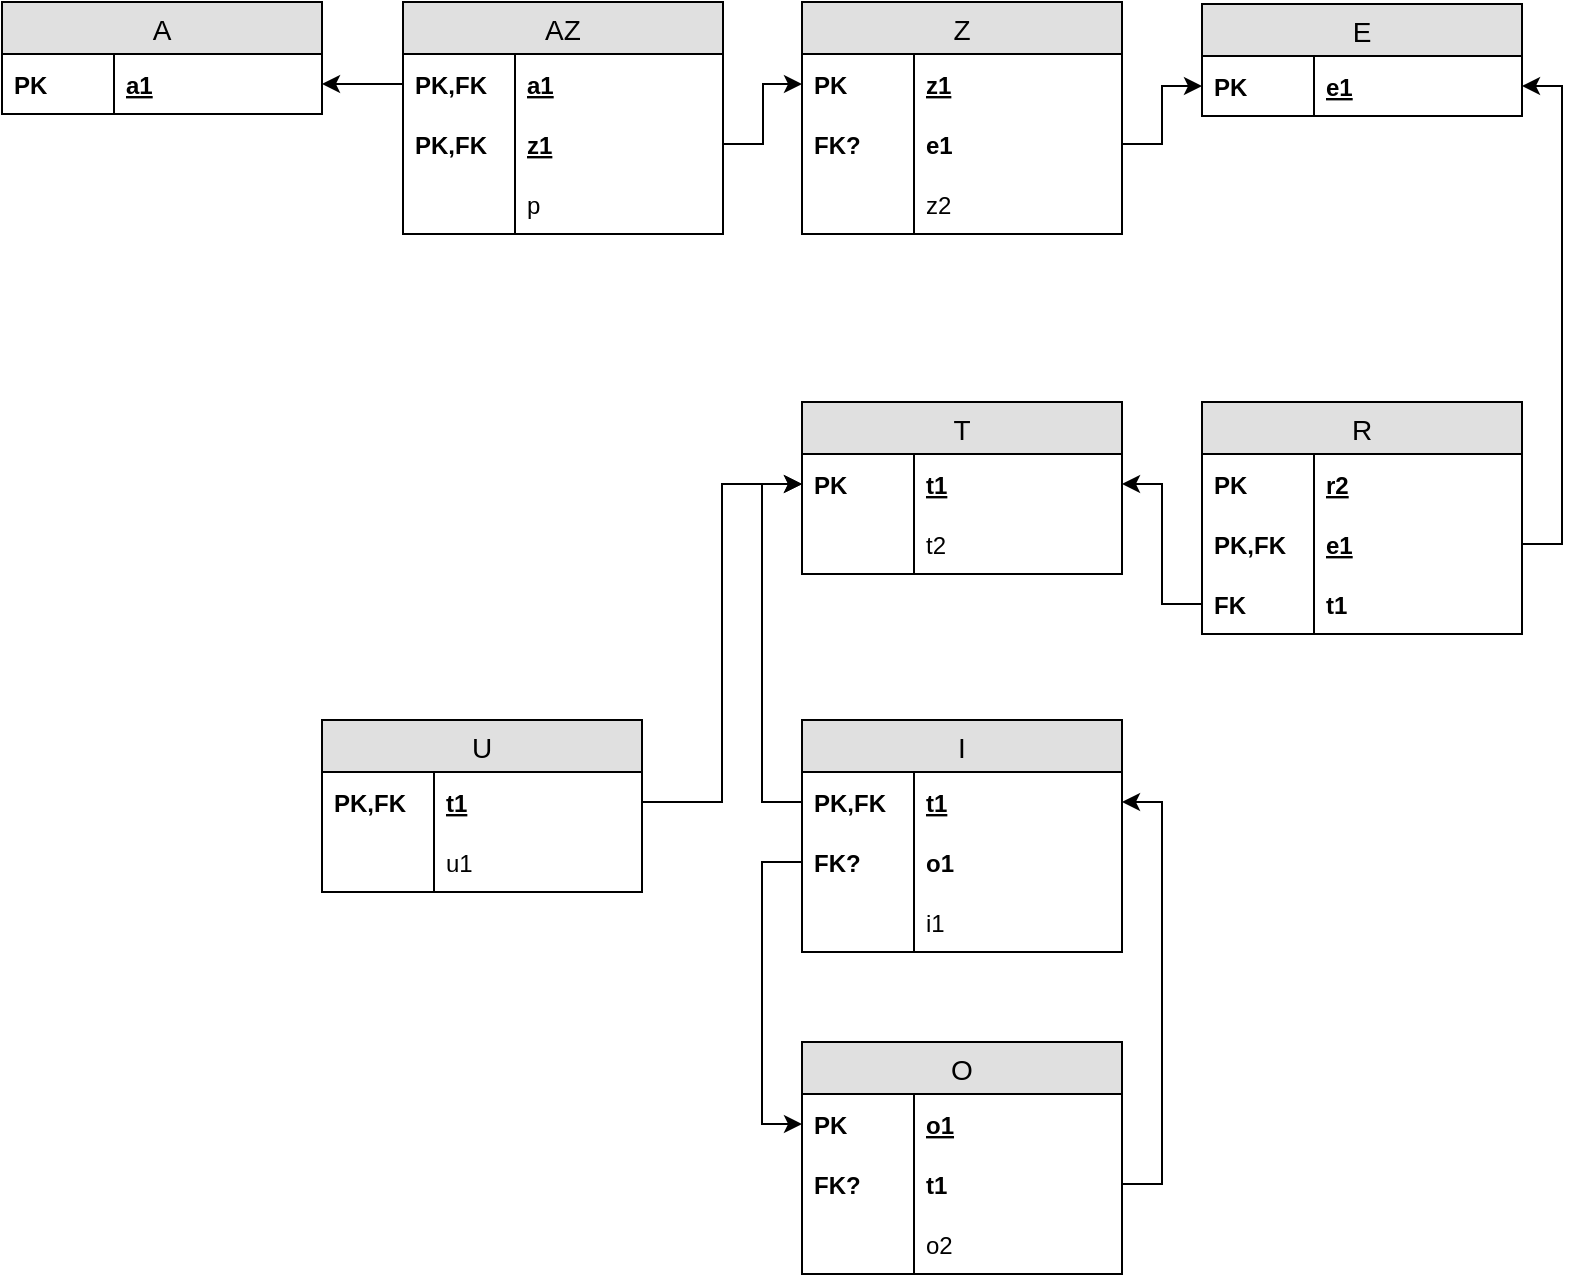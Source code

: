 <mxfile version="12.1.0" type="device" pages="1"><diagram id="dkL3oLTsuP9VIgrY93rh" name="Page-1"><mxGraphModel dx="975" dy="716" grid="1" gridSize="10" guides="1" tooltips="1" connect="1" arrows="1" fold="1" page="1" pageScale="1" pageWidth="850" pageHeight="1100" math="0" shadow="0"><root><mxCell id="0"/><mxCell id="1" parent="0"/><mxCell id="buoZjNtBvXalp9I5iohu-203" value="Z" style="swimlane;fontStyle=0;childLayout=stackLayout;horizontal=1;startSize=26;fillColor=#e0e0e0;horizontalStack=0;resizeParent=1;resizeParentMax=0;resizeLast=0;collapsible=1;marginBottom=0;swimlaneFillColor=#ffffff;align=center;fontSize=14;" parent="1" vertex="1"><mxGeometry x="440" y="40" width="160" height="116" as="geometry"/></mxCell><mxCell id="buoZjNtBvXalp9I5iohu-204" value="z1" style="shape=partialRectangle;top=0;left=0;right=0;bottom=0;align=left;verticalAlign=middle;fillColor=none;spacingLeft=60;spacingRight=4;overflow=hidden;rotatable=0;points=[[0,0.5],[1,0.5]];portConstraint=eastwest;dropTarget=0;fontStyle=5;fontSize=12;" parent="buoZjNtBvXalp9I5iohu-203" vertex="1"><mxGeometry y="26" width="160" height="30" as="geometry"/></mxCell><mxCell id="buoZjNtBvXalp9I5iohu-205" value="PK" style="shape=partialRectangle;fontStyle=1;top=0;left=0;bottom=0;fillColor=none;align=left;verticalAlign=middle;spacingLeft=4;spacingRight=4;overflow=hidden;rotatable=0;points=[];portConstraint=eastwest;part=1;fontSize=12;" parent="buoZjNtBvXalp9I5iohu-204" vertex="1" connectable="0"><mxGeometry width="56" height="30" as="geometry"/></mxCell><mxCell id="buoZjNtBvXalp9I5iohu-235" value="e1" style="shape=partialRectangle;top=0;left=0;right=0;bottom=0;align=left;verticalAlign=middle;fillColor=none;spacingLeft=60;spacingRight=4;overflow=hidden;rotatable=0;points=[[0,0.5],[1,0.5]];portConstraint=eastwest;dropTarget=0;fontStyle=1;fontSize=12;" parent="buoZjNtBvXalp9I5iohu-203" vertex="1"><mxGeometry y="56" width="160" height="30" as="geometry"/></mxCell><mxCell id="buoZjNtBvXalp9I5iohu-236" value="FK?" style="shape=partialRectangle;fontStyle=1;top=0;left=0;bottom=0;fillColor=none;align=left;verticalAlign=middle;spacingLeft=4;spacingRight=4;overflow=hidden;rotatable=0;points=[];portConstraint=eastwest;part=1;fontSize=12;" parent="buoZjNtBvXalp9I5iohu-235" vertex="1" connectable="0"><mxGeometry width="56" height="30" as="geometry"/></mxCell><mxCell id="buoZjNtBvXalp9I5iohu-233" value="z2" style="shape=partialRectangle;top=0;left=0;right=0;bottom=0;align=left;verticalAlign=middle;fillColor=none;spacingLeft=60;spacingRight=4;overflow=hidden;rotatable=0;points=[[0,0.5],[1,0.5]];portConstraint=eastwest;dropTarget=0;fontStyle=0;fontSize=12;" parent="buoZjNtBvXalp9I5iohu-203" vertex="1"><mxGeometry y="86" width="160" height="30" as="geometry"/></mxCell><mxCell id="buoZjNtBvXalp9I5iohu-234" value="" style="shape=partialRectangle;fontStyle=1;top=0;left=0;bottom=0;fillColor=none;align=left;verticalAlign=middle;spacingLeft=4;spacingRight=4;overflow=hidden;rotatable=0;points=[];portConstraint=eastwest;part=1;fontSize=12;" parent="buoZjNtBvXalp9I5iohu-233" vertex="1" connectable="0"><mxGeometry width="56" height="30" as="geometry"/></mxCell><mxCell id="buoZjNtBvXalp9I5iohu-216" value="A" style="swimlane;fontStyle=0;childLayout=stackLayout;horizontal=1;startSize=26;fillColor=#e0e0e0;horizontalStack=0;resizeParent=1;resizeParentMax=0;resizeLast=0;collapsible=1;marginBottom=0;swimlaneFillColor=#ffffff;align=center;fontSize=14;" parent="1" vertex="1"><mxGeometry x="40" y="40" width="160" height="56" as="geometry"/></mxCell><mxCell id="buoZjNtBvXalp9I5iohu-217" value="a1" style="shape=partialRectangle;top=0;left=0;right=0;bottom=0;align=left;verticalAlign=middle;fillColor=none;spacingLeft=60;spacingRight=4;overflow=hidden;rotatable=0;points=[[0,0.5],[1,0.5]];portConstraint=eastwest;dropTarget=0;fontStyle=5;fontSize=12;" parent="buoZjNtBvXalp9I5iohu-216" vertex="1"><mxGeometry y="26" width="160" height="30" as="geometry"/></mxCell><mxCell id="buoZjNtBvXalp9I5iohu-218" value="PK" style="shape=partialRectangle;fontStyle=1;top=0;left=0;bottom=0;fillColor=none;align=left;verticalAlign=middle;spacingLeft=4;spacingRight=4;overflow=hidden;rotatable=0;points=[];portConstraint=eastwest;part=1;fontSize=12;" parent="buoZjNtBvXalp9I5iohu-217" vertex="1" connectable="0"><mxGeometry width="56" height="30" as="geometry"/></mxCell><mxCell id="buoZjNtBvXalp9I5iohu-223" value="AZ" style="swimlane;fontStyle=0;childLayout=stackLayout;horizontal=1;startSize=26;fillColor=#e0e0e0;horizontalStack=0;resizeParent=1;resizeParentMax=0;resizeLast=0;collapsible=1;marginBottom=0;swimlaneFillColor=#ffffff;align=center;fontSize=14;" parent="1" vertex="1"><mxGeometry x="240.5" y="40" width="160" height="116" as="geometry"/></mxCell><mxCell id="buoZjNtBvXalp9I5iohu-224" value="a1" style="shape=partialRectangle;top=0;left=0;right=0;bottom=0;align=left;verticalAlign=middle;fillColor=none;spacingLeft=60;spacingRight=4;overflow=hidden;rotatable=0;points=[[0,0.5],[1,0.5]];portConstraint=eastwest;dropTarget=0;fontStyle=5;fontSize=12;" parent="buoZjNtBvXalp9I5iohu-223" vertex="1"><mxGeometry y="26" width="160" height="30" as="geometry"/></mxCell><mxCell id="buoZjNtBvXalp9I5iohu-225" value="PK,FK" style="shape=partialRectangle;fontStyle=1;top=0;left=0;bottom=0;fillColor=none;align=left;verticalAlign=middle;spacingLeft=4;spacingRight=4;overflow=hidden;rotatable=0;points=[];portConstraint=eastwest;part=1;fontSize=12;" parent="buoZjNtBvXalp9I5iohu-224" vertex="1" connectable="0"><mxGeometry width="56" height="30" as="geometry"/></mxCell><mxCell id="buoZjNtBvXalp9I5iohu-226" value="z1" style="shape=partialRectangle;top=0;left=0;right=0;bottom=0;align=left;verticalAlign=middle;fillColor=none;spacingLeft=60;spacingRight=4;overflow=hidden;rotatable=0;points=[[0,0.5],[1,0.5]];portConstraint=eastwest;dropTarget=0;fontStyle=5;fontSize=12;" parent="buoZjNtBvXalp9I5iohu-223" vertex="1"><mxGeometry y="56" width="160" height="30" as="geometry"/></mxCell><mxCell id="buoZjNtBvXalp9I5iohu-227" value="PK,FK" style="shape=partialRectangle;fontStyle=1;top=0;left=0;bottom=0;fillColor=none;align=left;verticalAlign=middle;spacingLeft=4;spacingRight=4;overflow=hidden;rotatable=0;points=[];portConstraint=eastwest;part=1;fontSize=12;" parent="buoZjNtBvXalp9I5iohu-226" vertex="1" connectable="0"><mxGeometry width="56" height="30" as="geometry"/></mxCell><mxCell id="buoZjNtBvXalp9I5iohu-231" value="p" style="shape=partialRectangle;top=0;left=0;right=0;bottom=0;align=left;verticalAlign=middle;fillColor=none;spacingLeft=60;spacingRight=4;overflow=hidden;rotatable=0;points=[[0,0.5],[1,0.5]];portConstraint=eastwest;dropTarget=0;fontStyle=0;fontSize=12;" parent="buoZjNtBvXalp9I5iohu-223" vertex="1"><mxGeometry y="86" width="160" height="30" as="geometry"/></mxCell><mxCell id="buoZjNtBvXalp9I5iohu-232" value="" style="shape=partialRectangle;fontStyle=1;top=0;left=0;bottom=0;fillColor=none;align=left;verticalAlign=middle;spacingLeft=4;spacingRight=4;overflow=hidden;rotatable=0;points=[];portConstraint=eastwest;part=1;fontSize=12;" parent="buoZjNtBvXalp9I5iohu-231" vertex="1" connectable="0"><mxGeometry width="56" height="30" as="geometry"/></mxCell><mxCell id="buoZjNtBvXalp9I5iohu-228" style="edgeStyle=orthogonalEdgeStyle;rounded=0;orthogonalLoop=1;jettySize=auto;html=1;exitX=0;exitY=0.5;exitDx=0;exitDy=0;entryX=1;entryY=0.5;entryDx=0;entryDy=0;endArrow=classic;endFill=1;" parent="1" source="buoZjNtBvXalp9I5iohu-224" target="buoZjNtBvXalp9I5iohu-217" edge="1"><mxGeometry relative="1" as="geometry"/></mxCell><mxCell id="buoZjNtBvXalp9I5iohu-230" style="edgeStyle=orthogonalEdgeStyle;rounded=0;orthogonalLoop=1;jettySize=auto;html=1;exitX=1;exitY=0.5;exitDx=0;exitDy=0;entryX=0;entryY=0.5;entryDx=0;entryDy=0;endArrow=classic;endFill=1;" parent="1" source="buoZjNtBvXalp9I5iohu-226" target="buoZjNtBvXalp9I5iohu-204" edge="1"><mxGeometry relative="1" as="geometry"/></mxCell><mxCell id="buoZjNtBvXalp9I5iohu-240" value="E" style="swimlane;fontStyle=0;childLayout=stackLayout;horizontal=1;startSize=26;fillColor=#e0e0e0;horizontalStack=0;resizeParent=1;resizeParentMax=0;resizeLast=0;collapsible=1;marginBottom=0;swimlaneFillColor=#ffffff;align=center;fontSize=14;" parent="1" vertex="1"><mxGeometry x="640" y="41" width="160" height="56" as="geometry"/></mxCell><mxCell id="buoZjNtBvXalp9I5iohu-241" value="e1" style="shape=partialRectangle;top=0;left=0;right=0;bottom=0;align=left;verticalAlign=middle;fillColor=none;spacingLeft=60;spacingRight=4;overflow=hidden;rotatable=0;points=[[0,0.5],[1,0.5]];portConstraint=eastwest;dropTarget=0;fontStyle=5;fontSize=12;" parent="buoZjNtBvXalp9I5iohu-240" vertex="1"><mxGeometry y="26" width="160" height="30" as="geometry"/></mxCell><mxCell id="buoZjNtBvXalp9I5iohu-242" value="PK" style="shape=partialRectangle;fontStyle=1;top=0;left=0;bottom=0;fillColor=none;align=left;verticalAlign=middle;spacingLeft=4;spacingRight=4;overflow=hidden;rotatable=0;points=[];portConstraint=eastwest;part=1;fontSize=12;" parent="buoZjNtBvXalp9I5iohu-241" vertex="1" connectable="0"><mxGeometry width="56" height="30" as="geometry"/></mxCell><mxCell id="buoZjNtBvXalp9I5iohu-249" style="edgeStyle=orthogonalEdgeStyle;rounded=0;orthogonalLoop=1;jettySize=auto;html=1;exitX=1;exitY=0.5;exitDx=0;exitDy=0;entryX=0;entryY=0.5;entryDx=0;entryDy=0;endArrow=classic;endFill=1;" parent="1" source="buoZjNtBvXalp9I5iohu-235" target="buoZjNtBvXalp9I5iohu-241" edge="1"><mxGeometry relative="1" as="geometry"/></mxCell><mxCell id="buoZjNtBvXalp9I5iohu-250" value="R" style="swimlane;fontStyle=0;childLayout=stackLayout;horizontal=1;startSize=26;fillColor=#e0e0e0;horizontalStack=0;resizeParent=1;resizeParentMax=0;resizeLast=0;collapsible=1;marginBottom=0;swimlaneFillColor=#ffffff;align=center;fontSize=14;" parent="1" vertex="1"><mxGeometry x="640" y="240" width="160" height="116" as="geometry"/></mxCell><mxCell id="buoZjNtBvXalp9I5iohu-251" value="r2" style="shape=partialRectangle;top=0;left=0;right=0;bottom=0;align=left;verticalAlign=middle;fillColor=none;spacingLeft=60;spacingRight=4;overflow=hidden;rotatable=0;points=[[0,0.5],[1,0.5]];portConstraint=eastwest;dropTarget=0;fontStyle=5;fontSize=12;" parent="buoZjNtBvXalp9I5iohu-250" vertex="1"><mxGeometry y="26" width="160" height="30" as="geometry"/></mxCell><mxCell id="buoZjNtBvXalp9I5iohu-252" value="PK" style="shape=partialRectangle;fontStyle=1;top=0;left=0;bottom=0;fillColor=none;align=left;verticalAlign=middle;spacingLeft=4;spacingRight=4;overflow=hidden;rotatable=0;points=[];portConstraint=eastwest;part=1;fontSize=12;" parent="buoZjNtBvXalp9I5iohu-251" vertex="1" connectable="0"><mxGeometry width="56" height="30" as="geometry"/></mxCell><mxCell id="buoZjNtBvXalp9I5iohu-253" value="e1" style="shape=partialRectangle;top=0;left=0;right=0;bottom=0;align=left;verticalAlign=middle;fillColor=none;spacingLeft=60;spacingRight=4;overflow=hidden;rotatable=0;points=[[0,0.5],[1,0.5]];portConstraint=eastwest;dropTarget=0;fontStyle=5;fontSize=12;" parent="buoZjNtBvXalp9I5iohu-250" vertex="1"><mxGeometry y="56" width="160" height="30" as="geometry"/></mxCell><mxCell id="buoZjNtBvXalp9I5iohu-254" value="PK,FK" style="shape=partialRectangle;fontStyle=1;top=0;left=0;bottom=0;fillColor=none;align=left;verticalAlign=middle;spacingLeft=4;spacingRight=4;overflow=hidden;rotatable=0;points=[];portConstraint=eastwest;part=1;fontSize=12;" parent="buoZjNtBvXalp9I5iohu-253" vertex="1" connectable="0"><mxGeometry width="56" height="30" as="geometry"/></mxCell><mxCell id="buoZjNtBvXalp9I5iohu-255" value="t1" style="shape=partialRectangle;top=0;left=0;right=0;bottom=0;align=left;verticalAlign=middle;fillColor=none;spacingLeft=60;spacingRight=4;overflow=hidden;rotatable=0;points=[[0,0.5],[1,0.5]];portConstraint=eastwest;dropTarget=0;fontStyle=1;fontSize=12;" parent="buoZjNtBvXalp9I5iohu-250" vertex="1"><mxGeometry y="86" width="160" height="30" as="geometry"/></mxCell><mxCell id="buoZjNtBvXalp9I5iohu-256" value="FK" style="shape=partialRectangle;fontStyle=1;top=0;left=0;bottom=0;fillColor=none;align=left;verticalAlign=middle;spacingLeft=4;spacingRight=4;overflow=hidden;rotatable=0;points=[];portConstraint=eastwest;part=1;fontSize=12;" parent="buoZjNtBvXalp9I5iohu-255" vertex="1" connectable="0"><mxGeometry width="56" height="30" as="geometry"/></mxCell><mxCell id="buoZjNtBvXalp9I5iohu-257" style="edgeStyle=orthogonalEdgeStyle;rounded=0;orthogonalLoop=1;jettySize=auto;html=1;exitX=1;exitY=0.5;exitDx=0;exitDy=0;entryX=1;entryY=0.5;entryDx=0;entryDy=0;endArrow=classic;endFill=1;" parent="1" source="buoZjNtBvXalp9I5iohu-253" target="buoZjNtBvXalp9I5iohu-241" edge="1"><mxGeometry relative="1" as="geometry"/></mxCell><mxCell id="buoZjNtBvXalp9I5iohu-258" value="T" style="swimlane;fontStyle=0;childLayout=stackLayout;horizontal=1;startSize=26;fillColor=#e0e0e0;horizontalStack=0;resizeParent=1;resizeParentMax=0;resizeLast=0;collapsible=1;marginBottom=0;swimlaneFillColor=#ffffff;align=center;fontSize=14;" parent="1" vertex="1"><mxGeometry x="440" y="240" width="160" height="86" as="geometry"/></mxCell><mxCell id="buoZjNtBvXalp9I5iohu-259" value="t1" style="shape=partialRectangle;top=0;left=0;right=0;bottom=0;align=left;verticalAlign=middle;fillColor=none;spacingLeft=60;spacingRight=4;overflow=hidden;rotatable=0;points=[[0,0.5],[1,0.5]];portConstraint=eastwest;dropTarget=0;fontStyle=5;fontSize=12;" parent="buoZjNtBvXalp9I5iohu-258" vertex="1"><mxGeometry y="26" width="160" height="30" as="geometry"/></mxCell><mxCell id="buoZjNtBvXalp9I5iohu-260" value="PK" style="shape=partialRectangle;fontStyle=1;top=0;left=0;bottom=0;fillColor=none;align=left;verticalAlign=middle;spacingLeft=4;spacingRight=4;overflow=hidden;rotatable=0;points=[];portConstraint=eastwest;part=1;fontSize=12;" parent="buoZjNtBvXalp9I5iohu-259" vertex="1" connectable="0"><mxGeometry width="56" height="30" as="geometry"/></mxCell><mxCell id="buoZjNtBvXalp9I5iohu-261" value="t2" style="shape=partialRectangle;top=0;left=0;right=0;bottom=0;align=left;verticalAlign=middle;fillColor=none;spacingLeft=60;spacingRight=4;overflow=hidden;rotatable=0;points=[[0,0.5],[1,0.5]];portConstraint=eastwest;dropTarget=0;fontStyle=0;fontSize=12;" parent="buoZjNtBvXalp9I5iohu-258" vertex="1"><mxGeometry y="56" width="160" height="30" as="geometry"/></mxCell><mxCell id="buoZjNtBvXalp9I5iohu-262" value="" style="shape=partialRectangle;fontStyle=0;top=0;left=0;bottom=0;fillColor=none;align=left;verticalAlign=middle;spacingLeft=4;spacingRight=4;overflow=hidden;rotatable=0;points=[];portConstraint=eastwest;part=1;fontSize=12;" parent="buoZjNtBvXalp9I5iohu-261" vertex="1" connectable="0"><mxGeometry width="56" height="30" as="geometry"/></mxCell><mxCell id="buoZjNtBvXalp9I5iohu-265" style="edgeStyle=orthogonalEdgeStyle;rounded=0;orthogonalLoop=1;jettySize=auto;html=1;exitX=0;exitY=0.5;exitDx=0;exitDy=0;entryX=1;entryY=0.5;entryDx=0;entryDy=0;endArrow=classic;endFill=1;" parent="1" source="buoZjNtBvXalp9I5iohu-255" target="buoZjNtBvXalp9I5iohu-259" edge="1"><mxGeometry relative="1" as="geometry"/></mxCell><mxCell id="buoZjNtBvXalp9I5iohu-266" value="U" style="swimlane;fontStyle=0;childLayout=stackLayout;horizontal=1;startSize=26;fillColor=#e0e0e0;horizontalStack=0;resizeParent=1;resizeParentMax=0;resizeLast=0;collapsible=1;marginBottom=0;swimlaneFillColor=#ffffff;align=center;fontSize=14;" parent="1" vertex="1"><mxGeometry x="200" y="399" width="160" height="86" as="geometry"/></mxCell><mxCell id="buoZjNtBvXalp9I5iohu-267" value="t1" style="shape=partialRectangle;top=0;left=0;right=0;bottom=0;align=left;verticalAlign=middle;fillColor=none;spacingLeft=60;spacingRight=4;overflow=hidden;rotatable=0;points=[[0,0.5],[1,0.5]];portConstraint=eastwest;dropTarget=0;fontStyle=5;fontSize=12;" parent="buoZjNtBvXalp9I5iohu-266" vertex="1"><mxGeometry y="26" width="160" height="30" as="geometry"/></mxCell><mxCell id="buoZjNtBvXalp9I5iohu-268" value="PK,FK" style="shape=partialRectangle;fontStyle=1;top=0;left=0;bottom=0;fillColor=none;align=left;verticalAlign=middle;spacingLeft=4;spacingRight=4;overflow=hidden;rotatable=0;points=[];portConstraint=eastwest;part=1;fontSize=12;" parent="buoZjNtBvXalp9I5iohu-267" vertex="1" connectable="0"><mxGeometry width="56" height="30" as="geometry"/></mxCell><mxCell id="buoZjNtBvXalp9I5iohu-269" value="u1" style="shape=partialRectangle;top=0;left=0;right=0;bottom=0;align=left;verticalAlign=middle;fillColor=none;spacingLeft=60;spacingRight=4;overflow=hidden;rotatable=0;points=[[0,0.5],[1,0.5]];portConstraint=eastwest;dropTarget=0;fontStyle=0;fontSize=12;" parent="buoZjNtBvXalp9I5iohu-266" vertex="1"><mxGeometry y="56" width="160" height="30" as="geometry"/></mxCell><mxCell id="buoZjNtBvXalp9I5iohu-270" value="" style="shape=partialRectangle;fontStyle=0;top=0;left=0;bottom=0;fillColor=none;align=left;verticalAlign=middle;spacingLeft=4;spacingRight=4;overflow=hidden;rotatable=0;points=[];portConstraint=eastwest;part=1;fontSize=12;" parent="buoZjNtBvXalp9I5iohu-269" vertex="1" connectable="0"><mxGeometry width="56" height="30" as="geometry"/></mxCell><mxCell id="buoZjNtBvXalp9I5iohu-271" style="edgeStyle=orthogonalEdgeStyle;rounded=0;orthogonalLoop=1;jettySize=auto;html=1;exitX=1;exitY=0.5;exitDx=0;exitDy=0;entryX=0;entryY=0.5;entryDx=0;entryDy=0;endArrow=classic;endFill=1;" parent="1" source="buoZjNtBvXalp9I5iohu-267" target="buoZjNtBvXalp9I5iohu-259" edge="1"><mxGeometry relative="1" as="geometry"/></mxCell><mxCell id="buoZjNtBvXalp9I5iohu-272" value="I" style="swimlane;fontStyle=0;childLayout=stackLayout;horizontal=1;startSize=26;fillColor=#e0e0e0;horizontalStack=0;resizeParent=1;resizeParentMax=0;resizeLast=0;collapsible=1;marginBottom=0;swimlaneFillColor=#ffffff;align=center;fontSize=14;" parent="1" vertex="1"><mxGeometry x="440" y="399" width="160" height="116" as="geometry"/></mxCell><mxCell id="buoZjNtBvXalp9I5iohu-273" value="t1" style="shape=partialRectangle;top=0;left=0;right=0;bottom=0;align=left;verticalAlign=middle;fillColor=none;spacingLeft=60;spacingRight=4;overflow=hidden;rotatable=0;points=[[0,0.5],[1,0.5]];portConstraint=eastwest;dropTarget=0;fontStyle=5;fontSize=12;" parent="buoZjNtBvXalp9I5iohu-272" vertex="1"><mxGeometry y="26" width="160" height="30" as="geometry"/></mxCell><mxCell id="buoZjNtBvXalp9I5iohu-274" value="PK,FK" style="shape=partialRectangle;fontStyle=1;top=0;left=0;bottom=0;fillColor=none;align=left;verticalAlign=middle;spacingLeft=4;spacingRight=4;overflow=hidden;rotatable=0;points=[];portConstraint=eastwest;part=1;fontSize=12;" parent="buoZjNtBvXalp9I5iohu-273" vertex="1" connectable="0"><mxGeometry width="56" height="30" as="geometry"/></mxCell><mxCell id="buoZjNtBvXalp9I5iohu-280" value="o1" style="shape=partialRectangle;top=0;left=0;right=0;bottom=0;align=left;verticalAlign=middle;fillColor=none;spacingLeft=60;spacingRight=4;overflow=hidden;rotatable=0;points=[[0,0.5],[1,0.5]];portConstraint=eastwest;dropTarget=0;fontStyle=1;fontSize=12;" parent="buoZjNtBvXalp9I5iohu-272" vertex="1"><mxGeometry y="56" width="160" height="30" as="geometry"/></mxCell><mxCell id="buoZjNtBvXalp9I5iohu-281" value="FK?" style="shape=partialRectangle;fontStyle=1;top=0;left=0;bottom=0;fillColor=none;align=left;verticalAlign=middle;spacingLeft=4;spacingRight=4;overflow=hidden;rotatable=0;points=[];portConstraint=eastwest;part=1;fontSize=12;" parent="buoZjNtBvXalp9I5iohu-280" vertex="1" connectable="0"><mxGeometry width="56" height="30" as="geometry"/></mxCell><mxCell id="buoZjNtBvXalp9I5iohu-275" value="i1" style="shape=partialRectangle;top=0;left=0;right=0;bottom=0;align=left;verticalAlign=middle;fillColor=none;spacingLeft=60;spacingRight=4;overflow=hidden;rotatable=0;points=[[0,0.5],[1,0.5]];portConstraint=eastwest;dropTarget=0;fontStyle=0;fontSize=12;" parent="buoZjNtBvXalp9I5iohu-272" vertex="1"><mxGeometry y="86" width="160" height="30" as="geometry"/></mxCell><mxCell id="buoZjNtBvXalp9I5iohu-276" value="" style="shape=partialRectangle;fontStyle=0;top=0;left=0;bottom=0;fillColor=none;align=left;verticalAlign=middle;spacingLeft=4;spacingRight=4;overflow=hidden;rotatable=0;points=[];portConstraint=eastwest;part=1;fontSize=12;" parent="buoZjNtBvXalp9I5iohu-275" vertex="1" connectable="0"><mxGeometry width="56" height="30" as="geometry"/></mxCell><mxCell id="buoZjNtBvXalp9I5iohu-277" style="edgeStyle=orthogonalEdgeStyle;rounded=0;orthogonalLoop=1;jettySize=auto;html=1;exitX=0;exitY=0.5;exitDx=0;exitDy=0;entryX=0;entryY=0.5;entryDx=0;entryDy=0;endArrow=classic;endFill=1;" parent="1" source="buoZjNtBvXalp9I5iohu-273" target="buoZjNtBvXalp9I5iohu-259" edge="1"><mxGeometry relative="1" as="geometry"><Array as="points"><mxPoint x="420" y="440"/><mxPoint x="420" y="281"/></Array></mxGeometry></mxCell><mxCell id="buoZjNtBvXalp9I5iohu-282" value="O" style="swimlane;fontStyle=0;childLayout=stackLayout;horizontal=1;startSize=26;fillColor=#e0e0e0;horizontalStack=0;resizeParent=1;resizeParentMax=0;resizeLast=0;collapsible=1;marginBottom=0;swimlaneFillColor=#ffffff;align=center;fontSize=14;" parent="1" vertex="1"><mxGeometry x="440" y="560" width="160" height="116" as="geometry"/></mxCell><mxCell id="buoZjNtBvXalp9I5iohu-283" value="o1" style="shape=partialRectangle;top=0;left=0;right=0;bottom=0;align=left;verticalAlign=middle;fillColor=none;spacingLeft=60;spacingRight=4;overflow=hidden;rotatable=0;points=[[0,0.5],[1,0.5]];portConstraint=eastwest;dropTarget=0;fontStyle=5;fontSize=12;" parent="buoZjNtBvXalp9I5iohu-282" vertex="1"><mxGeometry y="26" width="160" height="30" as="geometry"/></mxCell><mxCell id="buoZjNtBvXalp9I5iohu-284" value="PK" style="shape=partialRectangle;fontStyle=1;top=0;left=0;bottom=0;fillColor=none;align=left;verticalAlign=middle;spacingLeft=4;spacingRight=4;overflow=hidden;rotatable=0;points=[];portConstraint=eastwest;part=1;fontSize=12;" parent="buoZjNtBvXalp9I5iohu-283" vertex="1" connectable="0"><mxGeometry width="56" height="30" as="geometry"/></mxCell><mxCell id="buoZjNtBvXalp9I5iohu-285" value="t1" style="shape=partialRectangle;top=0;left=0;right=0;bottom=0;align=left;verticalAlign=middle;fillColor=none;spacingLeft=60;spacingRight=4;overflow=hidden;rotatable=0;points=[[0,0.5],[1,0.5]];portConstraint=eastwest;dropTarget=0;fontStyle=1;fontSize=12;" parent="buoZjNtBvXalp9I5iohu-282" vertex="1"><mxGeometry y="56" width="160" height="30" as="geometry"/></mxCell><mxCell id="buoZjNtBvXalp9I5iohu-286" value="FK?" style="shape=partialRectangle;fontStyle=1;top=0;left=0;bottom=0;fillColor=none;align=left;verticalAlign=middle;spacingLeft=4;spacingRight=4;overflow=hidden;rotatable=0;points=[];portConstraint=eastwest;part=1;fontSize=12;" parent="buoZjNtBvXalp9I5iohu-285" vertex="1" connectable="0"><mxGeometry width="56" height="30" as="geometry"/></mxCell><mxCell id="buoZjNtBvXalp9I5iohu-287" value="o2" style="shape=partialRectangle;top=0;left=0;right=0;bottom=0;align=left;verticalAlign=middle;fillColor=none;spacingLeft=60;spacingRight=4;overflow=hidden;rotatable=0;points=[[0,0.5],[1,0.5]];portConstraint=eastwest;dropTarget=0;fontStyle=0;fontSize=12;" parent="buoZjNtBvXalp9I5iohu-282" vertex="1"><mxGeometry y="86" width="160" height="30" as="geometry"/></mxCell><mxCell id="buoZjNtBvXalp9I5iohu-288" value="" style="shape=partialRectangle;fontStyle=0;top=0;left=0;bottom=0;fillColor=none;align=left;verticalAlign=middle;spacingLeft=4;spacingRight=4;overflow=hidden;rotatable=0;points=[];portConstraint=eastwest;part=1;fontSize=12;" parent="buoZjNtBvXalp9I5iohu-287" vertex="1" connectable="0"><mxGeometry width="56" height="30" as="geometry"/></mxCell><mxCell id="buoZjNtBvXalp9I5iohu-289" style="edgeStyle=orthogonalEdgeStyle;rounded=0;orthogonalLoop=1;jettySize=auto;html=1;entryX=1;entryY=0.5;entryDx=0;entryDy=0;endArrow=classic;endFill=1;exitX=1;exitY=0.5;exitDx=0;exitDy=0;" parent="1" source="buoZjNtBvXalp9I5iohu-285" target="buoZjNtBvXalp9I5iohu-273" edge="1"><mxGeometry relative="1" as="geometry"><mxPoint x="350" y="620" as="sourcePoint"/><Array as="points"><mxPoint x="620" y="631"/><mxPoint x="620" y="440"/></Array></mxGeometry></mxCell><mxCell id="buoZjNtBvXalp9I5iohu-291" style="edgeStyle=orthogonalEdgeStyle;rounded=0;orthogonalLoop=1;jettySize=auto;html=1;exitX=0;exitY=0.5;exitDx=0;exitDy=0;entryX=0;entryY=0.5;entryDx=0;entryDy=0;endArrow=none;endFill=0;startArrow=classic;startFill=1;" parent="1" source="buoZjNtBvXalp9I5iohu-283" target="buoZjNtBvXalp9I5iohu-280" edge="1"><mxGeometry relative="1" as="geometry"/></mxCell></root></mxGraphModel></diagram></mxfile>